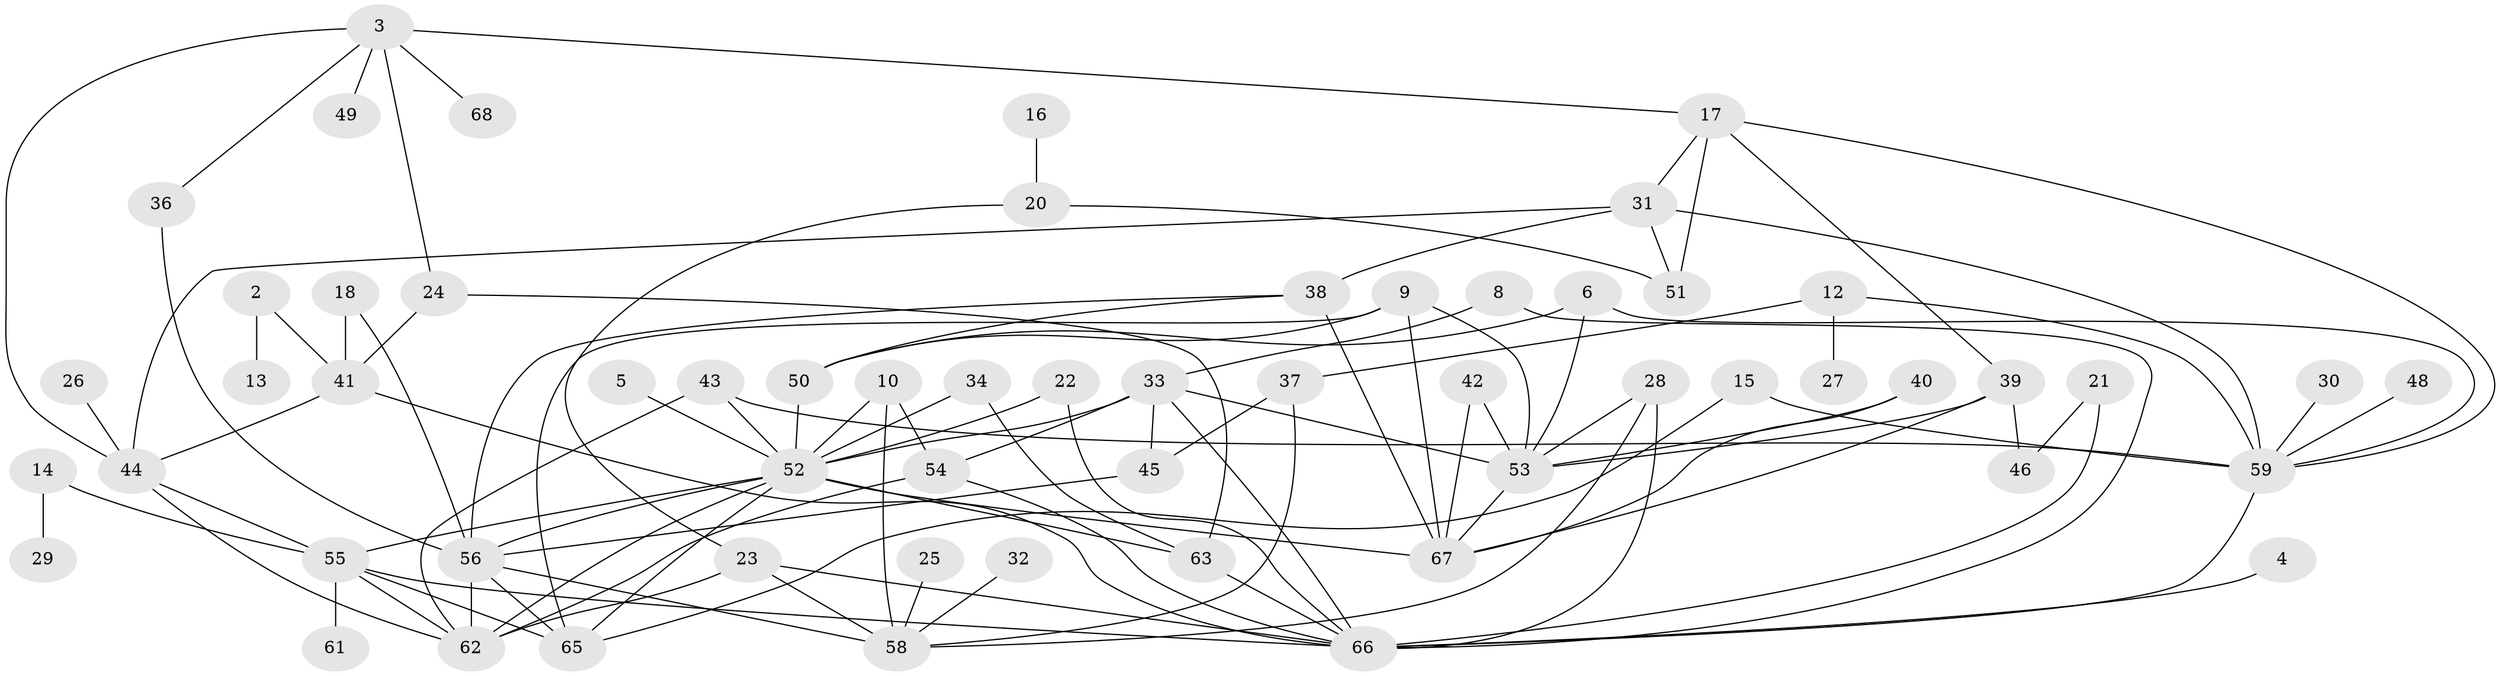 // original degree distribution, {2: 0.27205882352941174, 4: 0.18382352941176472, 0: 0.0661764705882353, 5: 0.051470588235294115, 3: 0.22058823529411764, 1: 0.16176470588235295, 7: 0.014705882352941176, 6: 0.014705882352941176, 8: 0.007352941176470588, 9: 0.007352941176470588}
// Generated by graph-tools (version 1.1) at 2025/25/03/09/25 03:25:21]
// undirected, 59 vertices, 106 edges
graph export_dot {
graph [start="1"]
  node [color=gray90,style=filled];
  2;
  3;
  4;
  5;
  6;
  8;
  9;
  10;
  12;
  13;
  14;
  15;
  16;
  17;
  18;
  20;
  21;
  22;
  23;
  24;
  25;
  26;
  27;
  28;
  29;
  30;
  31;
  32;
  33;
  34;
  36;
  37;
  38;
  39;
  40;
  41;
  42;
  43;
  44;
  45;
  46;
  48;
  49;
  50;
  51;
  52;
  53;
  54;
  55;
  56;
  58;
  59;
  61;
  62;
  63;
  65;
  66;
  67;
  68;
  2 -- 13 [weight=1.0];
  2 -- 41 [weight=1.0];
  3 -- 17 [weight=1.0];
  3 -- 24 [weight=1.0];
  3 -- 36 [weight=1.0];
  3 -- 44 [weight=1.0];
  3 -- 49 [weight=1.0];
  3 -- 68 [weight=1.0];
  4 -- 66 [weight=1.0];
  5 -- 52 [weight=1.0];
  6 -- 50 [weight=1.0];
  6 -- 53 [weight=1.0];
  6 -- 59 [weight=1.0];
  8 -- 33 [weight=1.0];
  8 -- 66 [weight=2.0];
  9 -- 50 [weight=1.0];
  9 -- 53 [weight=1.0];
  9 -- 65 [weight=1.0];
  9 -- 67 [weight=1.0];
  10 -- 52 [weight=1.0];
  10 -- 54 [weight=1.0];
  10 -- 58 [weight=1.0];
  12 -- 27 [weight=1.0];
  12 -- 37 [weight=1.0];
  12 -- 59 [weight=1.0];
  14 -- 29 [weight=1.0];
  14 -- 55 [weight=1.0];
  15 -- 59 [weight=1.0];
  15 -- 65 [weight=1.0];
  16 -- 20 [weight=1.0];
  17 -- 31 [weight=1.0];
  17 -- 39 [weight=1.0];
  17 -- 51 [weight=1.0];
  17 -- 59 [weight=1.0];
  18 -- 41 [weight=1.0];
  18 -- 56 [weight=1.0];
  20 -- 23 [weight=1.0];
  20 -- 51 [weight=1.0];
  21 -- 46 [weight=1.0];
  21 -- 66 [weight=1.0];
  22 -- 52 [weight=1.0];
  22 -- 66 [weight=1.0];
  23 -- 58 [weight=1.0];
  23 -- 62 [weight=1.0];
  23 -- 66 [weight=1.0];
  24 -- 41 [weight=1.0];
  24 -- 63 [weight=1.0];
  25 -- 58 [weight=1.0];
  26 -- 44 [weight=1.0];
  28 -- 53 [weight=2.0];
  28 -- 58 [weight=1.0];
  28 -- 66 [weight=1.0];
  30 -- 59 [weight=1.0];
  31 -- 38 [weight=1.0];
  31 -- 44 [weight=1.0];
  31 -- 51 [weight=1.0];
  31 -- 59 [weight=1.0];
  32 -- 58 [weight=1.0];
  33 -- 45 [weight=1.0];
  33 -- 52 [weight=1.0];
  33 -- 53 [weight=1.0];
  33 -- 54 [weight=1.0];
  33 -- 66 [weight=1.0];
  34 -- 52 [weight=1.0];
  34 -- 63 [weight=1.0];
  36 -- 56 [weight=1.0];
  37 -- 45 [weight=1.0];
  37 -- 58 [weight=1.0];
  38 -- 50 [weight=1.0];
  38 -- 56 [weight=1.0];
  38 -- 67 [weight=2.0];
  39 -- 46 [weight=1.0];
  39 -- 53 [weight=1.0];
  39 -- 67 [weight=1.0];
  40 -- 53 [weight=1.0];
  40 -- 67 [weight=1.0];
  41 -- 44 [weight=1.0];
  41 -- 66 [weight=1.0];
  42 -- 53 [weight=1.0];
  42 -- 67 [weight=1.0];
  43 -- 52 [weight=1.0];
  43 -- 59 [weight=1.0];
  43 -- 62 [weight=2.0];
  44 -- 55 [weight=1.0];
  44 -- 62 [weight=1.0];
  45 -- 56 [weight=2.0];
  48 -- 59 [weight=1.0];
  50 -- 52 [weight=1.0];
  52 -- 55 [weight=1.0];
  52 -- 56 [weight=1.0];
  52 -- 62 [weight=1.0];
  52 -- 63 [weight=1.0];
  52 -- 65 [weight=1.0];
  52 -- 67 [weight=1.0];
  53 -- 67 [weight=1.0];
  54 -- 62 [weight=1.0];
  54 -- 66 [weight=1.0];
  55 -- 61 [weight=1.0];
  55 -- 62 [weight=1.0];
  55 -- 65 [weight=1.0];
  55 -- 66 [weight=1.0];
  56 -- 58 [weight=2.0];
  56 -- 62 [weight=2.0];
  56 -- 65 [weight=2.0];
  59 -- 66 [weight=1.0];
  63 -- 66 [weight=1.0];
}
